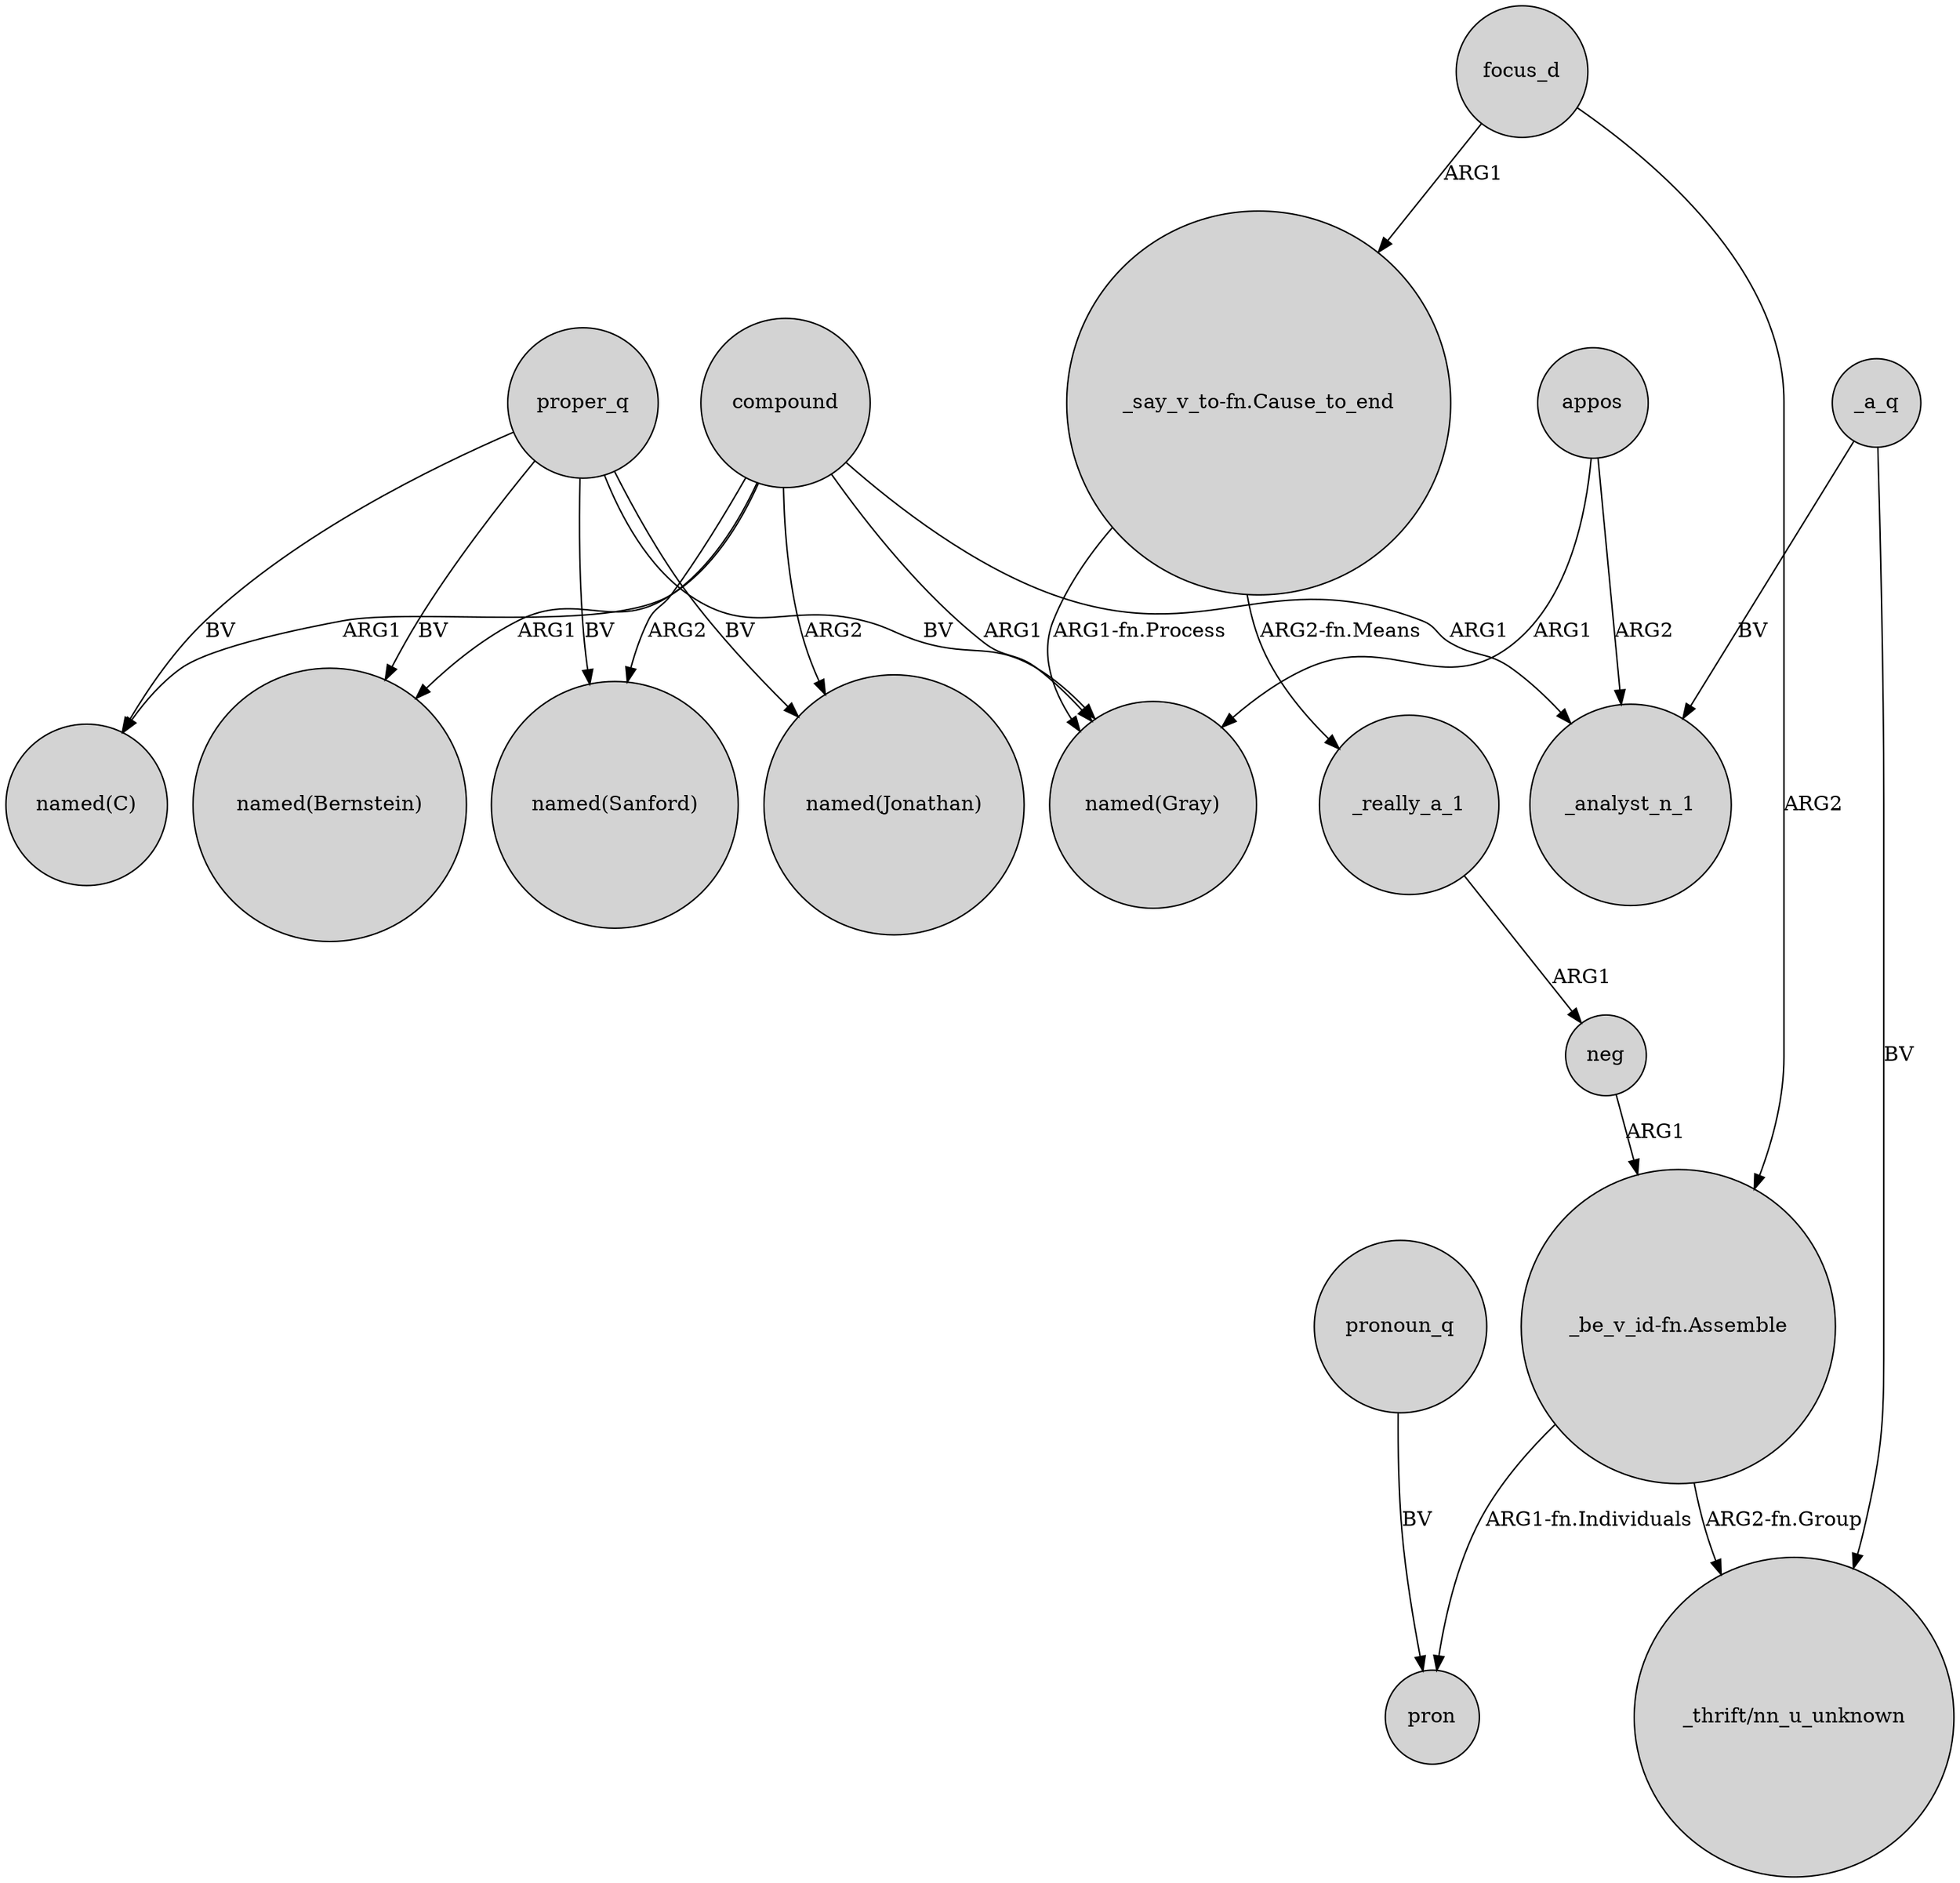 digraph {
	node [shape=circle style=filled]
	proper_q -> "named(C)" [label=BV]
	"_be_v_id-fn.Assemble" -> pron [label="ARG1-fn.Individuals"]
	_a_q -> "_thrift/nn_u_unknown" [label=BV]
	focus_d -> "_say_v_to-fn.Cause_to_end" [label=ARG1]
	"_say_v_to-fn.Cause_to_end" -> _really_a_1 [label="ARG2-fn.Means"]
	proper_q -> "named(Jonathan)" [label=BV]
	_really_a_1 -> neg [label=ARG1]
	compound -> "named(Bernstein)" [label=ARG1]
	"_say_v_to-fn.Cause_to_end" -> "named(Gray)" [label="ARG1-fn.Process"]
	_a_q -> _analyst_n_1 [label=BV]
	pronoun_q -> pron [label=BV]
	proper_q -> "named(Gray)" [label=BV]
	appos -> "named(Gray)" [label=ARG1]
	focus_d -> "_be_v_id-fn.Assemble" [label=ARG2]
	compound -> "named(Sanford)" [label=ARG2]
	appos -> _analyst_n_1 [label=ARG2]
	compound -> _analyst_n_1 [label=ARG1]
	neg -> "_be_v_id-fn.Assemble" [label=ARG1]
	"_be_v_id-fn.Assemble" -> "_thrift/nn_u_unknown" [label="ARG2-fn.Group"]
	proper_q -> "named(Bernstein)" [label=BV]
	compound -> "named(Jonathan)" [label=ARG2]
	proper_q -> "named(Sanford)" [label=BV]
	compound -> "named(Gray)" [label=ARG1]
	compound -> "named(C)" [label=ARG1]
}
